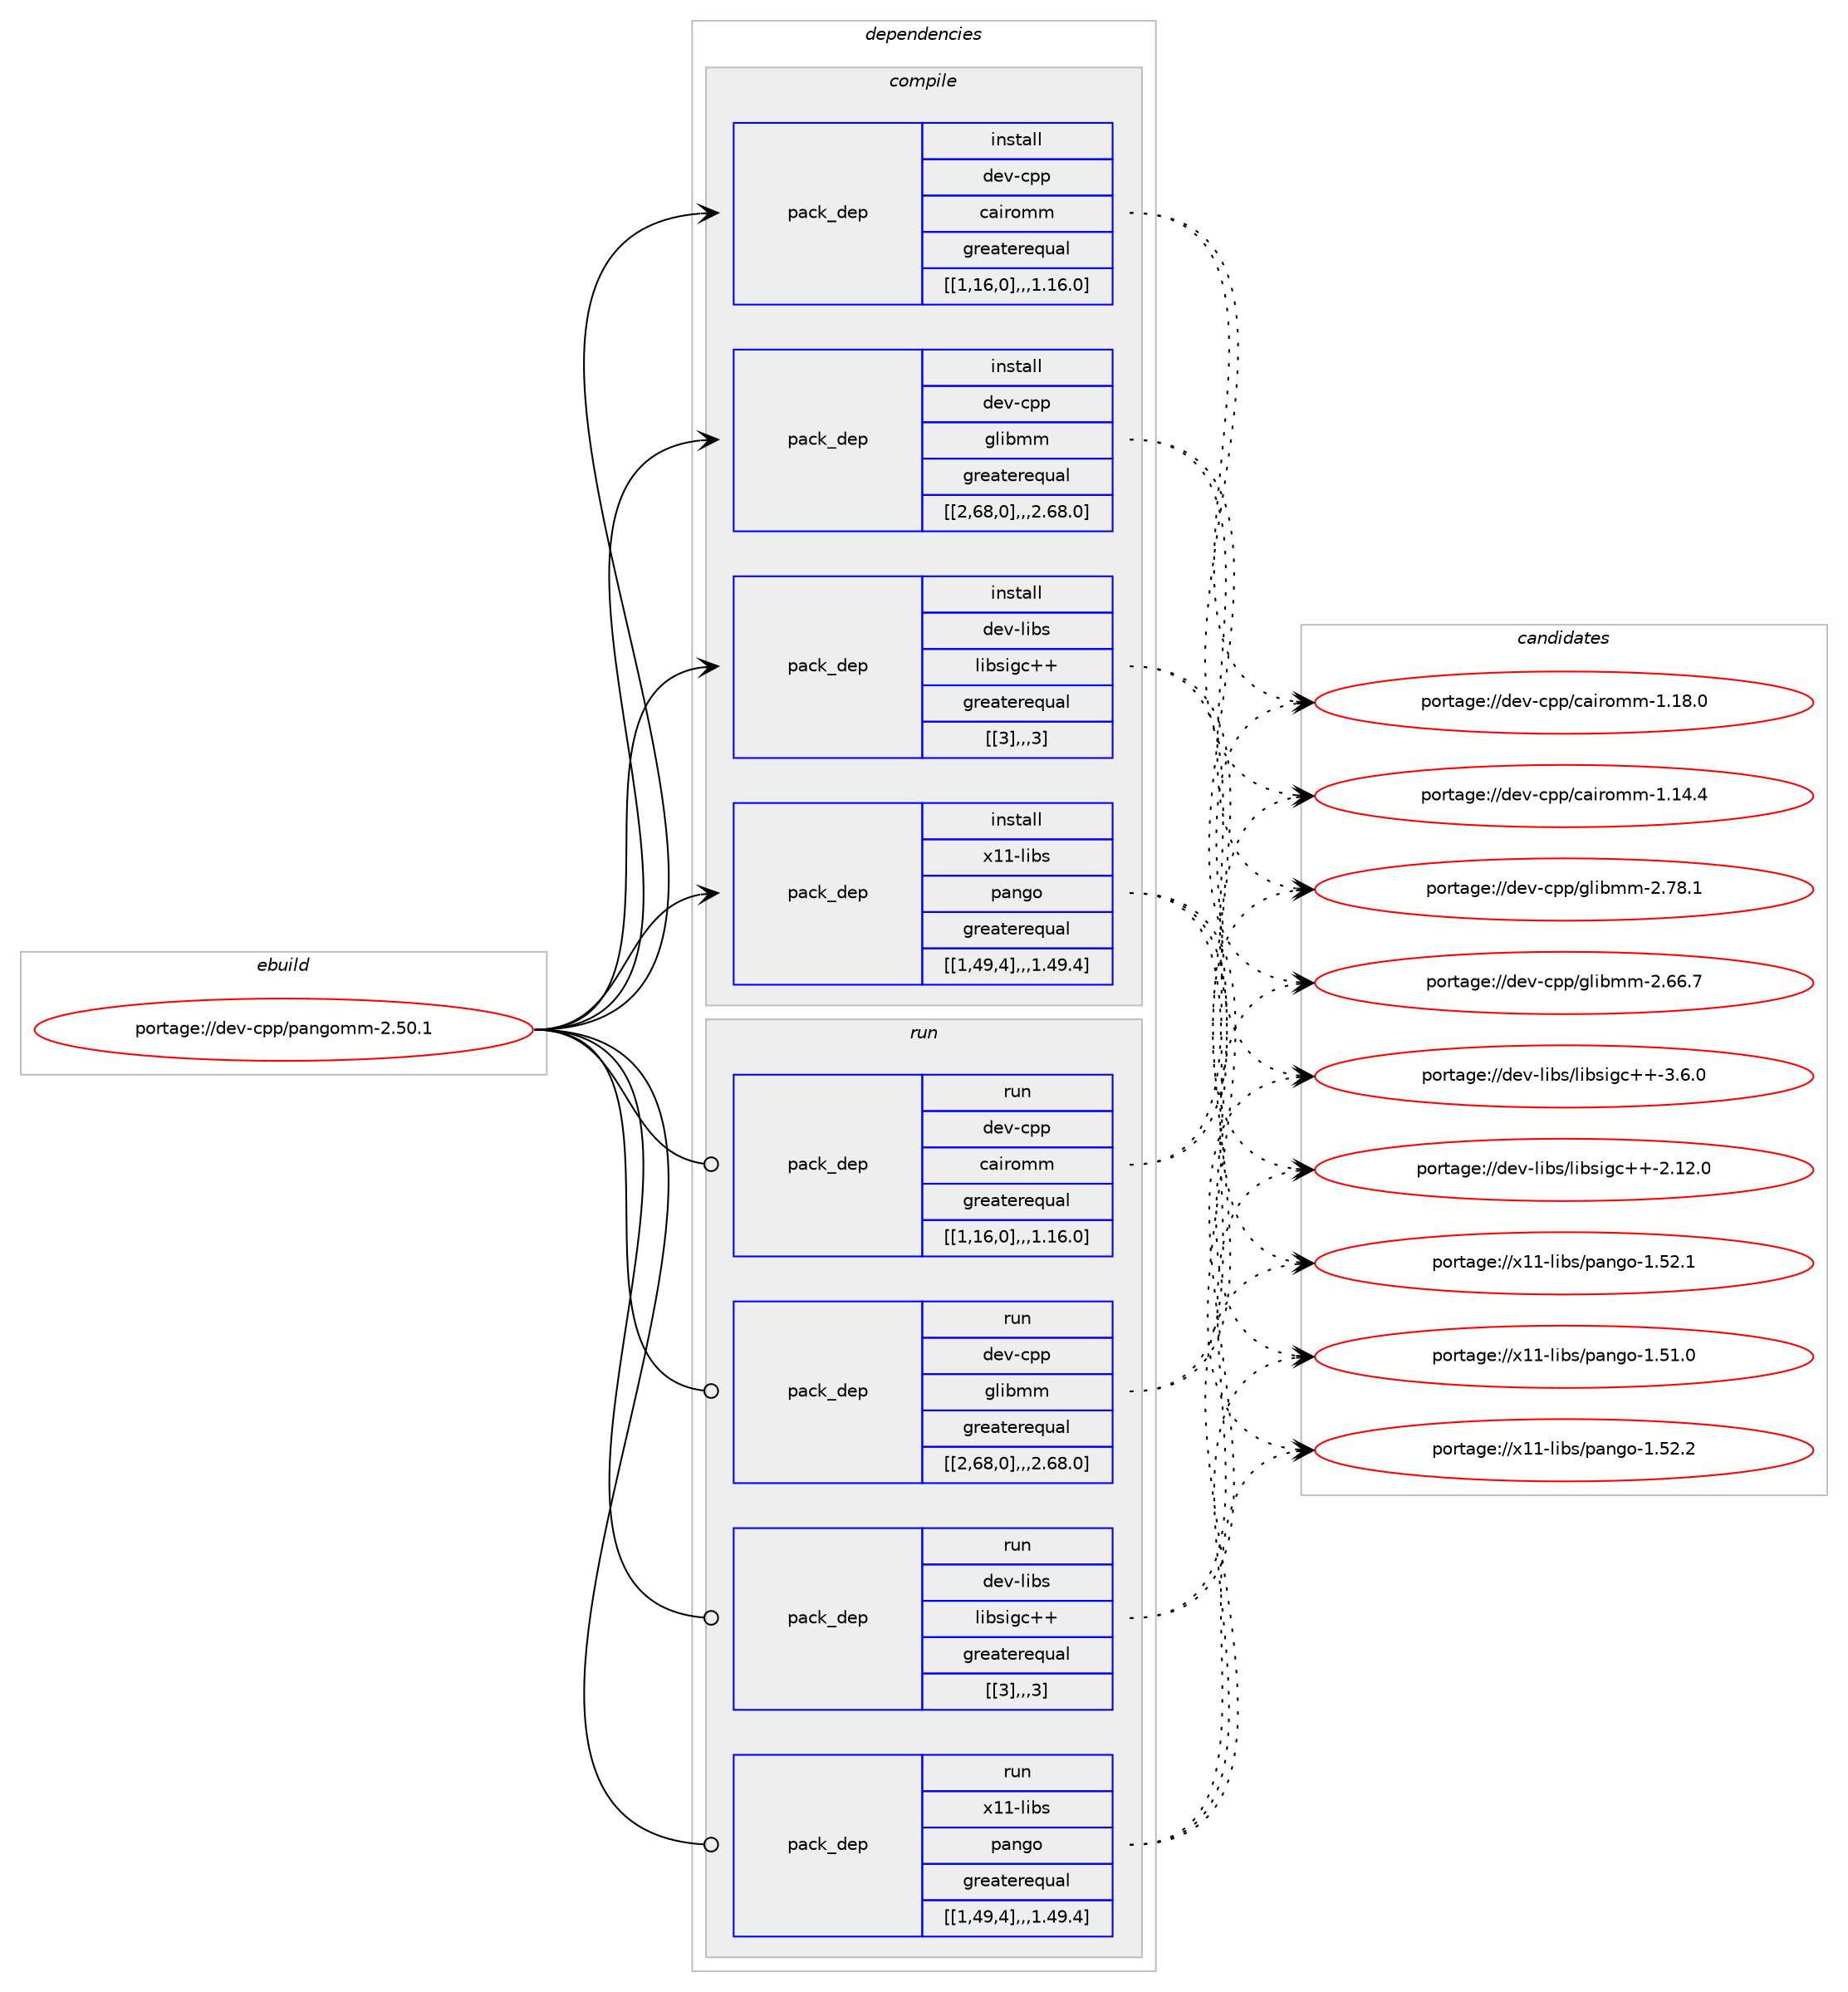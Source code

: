 digraph prolog {

# *************
# Graph options
# *************

newrank=true;
concentrate=true;
compound=true;
graph [rankdir=LR,fontname=Helvetica,fontsize=10,ranksep=1.5];#, ranksep=2.5, nodesep=0.2];
edge  [arrowhead=vee];
node  [fontname=Helvetica,fontsize=10];

# **********
# The ebuild
# **********

subgraph cluster_leftcol {
color=gray;
label=<<i>ebuild</i>>;
id [label="portage://dev-cpp/pangomm-2.50.1", color=red, width=4, href="../dev-cpp/pangomm-2.50.1.svg"];
}

# ****************
# The dependencies
# ****************

subgraph cluster_midcol {
color=gray;
label=<<i>dependencies</i>>;
subgraph cluster_compile {
fillcolor="#eeeeee";
style=filled;
label=<<i>compile</i>>;
subgraph pack46973 {
dependency65176 [label=<<TABLE BORDER="0" CELLBORDER="1" CELLSPACING="0" CELLPADDING="4" WIDTH="220"><TR><TD ROWSPAN="6" CELLPADDING="30">pack_dep</TD></TR><TR><TD WIDTH="110">install</TD></TR><TR><TD>dev-cpp</TD></TR><TR><TD>cairomm</TD></TR><TR><TD>greaterequal</TD></TR><TR><TD>[[1,16,0],,,1.16.0]</TD></TR></TABLE>>, shape=none, color=blue];
}
id:e -> dependency65176:w [weight=20,style="solid",arrowhead="vee"];
subgraph pack46974 {
dependency65177 [label=<<TABLE BORDER="0" CELLBORDER="1" CELLSPACING="0" CELLPADDING="4" WIDTH="220"><TR><TD ROWSPAN="6" CELLPADDING="30">pack_dep</TD></TR><TR><TD WIDTH="110">install</TD></TR><TR><TD>dev-cpp</TD></TR><TR><TD>glibmm</TD></TR><TR><TD>greaterequal</TD></TR><TR><TD>[[2,68,0],,,2.68.0]</TD></TR></TABLE>>, shape=none, color=blue];
}
id:e -> dependency65177:w [weight=20,style="solid",arrowhead="vee"];
subgraph pack46975 {
dependency65178 [label=<<TABLE BORDER="0" CELLBORDER="1" CELLSPACING="0" CELLPADDING="4" WIDTH="220"><TR><TD ROWSPAN="6" CELLPADDING="30">pack_dep</TD></TR><TR><TD WIDTH="110">install</TD></TR><TR><TD>dev-libs</TD></TR><TR><TD>libsigc++</TD></TR><TR><TD>greaterequal</TD></TR><TR><TD>[[3],,,3]</TD></TR></TABLE>>, shape=none, color=blue];
}
id:e -> dependency65178:w [weight=20,style="solid",arrowhead="vee"];
subgraph pack46976 {
dependency65179 [label=<<TABLE BORDER="0" CELLBORDER="1" CELLSPACING="0" CELLPADDING="4" WIDTH="220"><TR><TD ROWSPAN="6" CELLPADDING="30">pack_dep</TD></TR><TR><TD WIDTH="110">install</TD></TR><TR><TD>x11-libs</TD></TR><TR><TD>pango</TD></TR><TR><TD>greaterequal</TD></TR><TR><TD>[[1,49,4],,,1.49.4]</TD></TR></TABLE>>, shape=none, color=blue];
}
id:e -> dependency65179:w [weight=20,style="solid",arrowhead="vee"];
}
subgraph cluster_compileandrun {
fillcolor="#eeeeee";
style=filled;
label=<<i>compile and run</i>>;
}
subgraph cluster_run {
fillcolor="#eeeeee";
style=filled;
label=<<i>run</i>>;
subgraph pack46977 {
dependency65180 [label=<<TABLE BORDER="0" CELLBORDER="1" CELLSPACING="0" CELLPADDING="4" WIDTH="220"><TR><TD ROWSPAN="6" CELLPADDING="30">pack_dep</TD></TR><TR><TD WIDTH="110">run</TD></TR><TR><TD>dev-cpp</TD></TR><TR><TD>cairomm</TD></TR><TR><TD>greaterequal</TD></TR><TR><TD>[[1,16,0],,,1.16.0]</TD></TR></TABLE>>, shape=none, color=blue];
}
id:e -> dependency65180:w [weight=20,style="solid",arrowhead="odot"];
subgraph pack46978 {
dependency65181 [label=<<TABLE BORDER="0" CELLBORDER="1" CELLSPACING="0" CELLPADDING="4" WIDTH="220"><TR><TD ROWSPAN="6" CELLPADDING="30">pack_dep</TD></TR><TR><TD WIDTH="110">run</TD></TR><TR><TD>dev-cpp</TD></TR><TR><TD>glibmm</TD></TR><TR><TD>greaterequal</TD></TR><TR><TD>[[2,68,0],,,2.68.0]</TD></TR></TABLE>>, shape=none, color=blue];
}
id:e -> dependency65181:w [weight=20,style="solid",arrowhead="odot"];
subgraph pack46979 {
dependency65182 [label=<<TABLE BORDER="0" CELLBORDER="1" CELLSPACING="0" CELLPADDING="4" WIDTH="220"><TR><TD ROWSPAN="6" CELLPADDING="30">pack_dep</TD></TR><TR><TD WIDTH="110">run</TD></TR><TR><TD>dev-libs</TD></TR><TR><TD>libsigc++</TD></TR><TR><TD>greaterequal</TD></TR><TR><TD>[[3],,,3]</TD></TR></TABLE>>, shape=none, color=blue];
}
id:e -> dependency65182:w [weight=20,style="solid",arrowhead="odot"];
subgraph pack46980 {
dependency65183 [label=<<TABLE BORDER="0" CELLBORDER="1" CELLSPACING="0" CELLPADDING="4" WIDTH="220"><TR><TD ROWSPAN="6" CELLPADDING="30">pack_dep</TD></TR><TR><TD WIDTH="110">run</TD></TR><TR><TD>x11-libs</TD></TR><TR><TD>pango</TD></TR><TR><TD>greaterequal</TD></TR><TR><TD>[[1,49,4],,,1.49.4]</TD></TR></TABLE>>, shape=none, color=blue];
}
id:e -> dependency65183:w [weight=20,style="solid",arrowhead="odot"];
}
}

# **************
# The candidates
# **************

subgraph cluster_choices {
rank=same;
color=gray;
label=<<i>candidates</i>>;

subgraph choice46973 {
color=black;
nodesep=1;
choice100101118459911211247999710511411110910945494649564648 [label="portage://dev-cpp/cairomm-1.18.0", color=red, width=4,href="../dev-cpp/cairomm-1.18.0.svg"];
choice100101118459911211247999710511411110910945494649524652 [label="portage://dev-cpp/cairomm-1.14.4", color=red, width=4,href="../dev-cpp/cairomm-1.14.4.svg"];
dependency65176:e -> choice100101118459911211247999710511411110910945494649564648:w [style=dotted,weight="100"];
dependency65176:e -> choice100101118459911211247999710511411110910945494649524652:w [style=dotted,weight="100"];
}
subgraph choice46974 {
color=black;
nodesep=1;
choice1001011184599112112471031081059810910945504655564649 [label="portage://dev-cpp/glibmm-2.78.1", color=red, width=4,href="../dev-cpp/glibmm-2.78.1.svg"];
choice1001011184599112112471031081059810910945504654544655 [label="portage://dev-cpp/glibmm-2.66.7", color=red, width=4,href="../dev-cpp/glibmm-2.66.7.svg"];
dependency65177:e -> choice1001011184599112112471031081059810910945504655564649:w [style=dotted,weight="100"];
dependency65177:e -> choice1001011184599112112471031081059810910945504654544655:w [style=dotted,weight="100"];
}
subgraph choice46975 {
color=black;
nodesep=1;
choice10010111845108105981154710810598115105103994343455146544648 [label="portage://dev-libs/libsigc++-3.6.0", color=red, width=4,href="../dev-libs/libsigc++-3.6.0.svg"];
choice1001011184510810598115471081059811510510399434345504649504648 [label="portage://dev-libs/libsigc++-2.12.0", color=red, width=4,href="../dev-libs/libsigc++-2.12.0.svg"];
dependency65178:e -> choice10010111845108105981154710810598115105103994343455146544648:w [style=dotted,weight="100"];
dependency65178:e -> choice1001011184510810598115471081059811510510399434345504649504648:w [style=dotted,weight="100"];
}
subgraph choice46976 {
color=black;
nodesep=1;
choice12049494510810598115471129711010311145494653504650 [label="portage://x11-libs/pango-1.52.2", color=red, width=4,href="../x11-libs/pango-1.52.2.svg"];
choice12049494510810598115471129711010311145494653504649 [label="portage://x11-libs/pango-1.52.1", color=red, width=4,href="../x11-libs/pango-1.52.1.svg"];
choice12049494510810598115471129711010311145494653494648 [label="portage://x11-libs/pango-1.51.0", color=red, width=4,href="../x11-libs/pango-1.51.0.svg"];
dependency65179:e -> choice12049494510810598115471129711010311145494653504650:w [style=dotted,weight="100"];
dependency65179:e -> choice12049494510810598115471129711010311145494653504649:w [style=dotted,weight="100"];
dependency65179:e -> choice12049494510810598115471129711010311145494653494648:w [style=dotted,weight="100"];
}
subgraph choice46977 {
color=black;
nodesep=1;
choice100101118459911211247999710511411110910945494649564648 [label="portage://dev-cpp/cairomm-1.18.0", color=red, width=4,href="../dev-cpp/cairomm-1.18.0.svg"];
choice100101118459911211247999710511411110910945494649524652 [label="portage://dev-cpp/cairomm-1.14.4", color=red, width=4,href="../dev-cpp/cairomm-1.14.4.svg"];
dependency65180:e -> choice100101118459911211247999710511411110910945494649564648:w [style=dotted,weight="100"];
dependency65180:e -> choice100101118459911211247999710511411110910945494649524652:w [style=dotted,weight="100"];
}
subgraph choice46978 {
color=black;
nodesep=1;
choice1001011184599112112471031081059810910945504655564649 [label="portage://dev-cpp/glibmm-2.78.1", color=red, width=4,href="../dev-cpp/glibmm-2.78.1.svg"];
choice1001011184599112112471031081059810910945504654544655 [label="portage://dev-cpp/glibmm-2.66.7", color=red, width=4,href="../dev-cpp/glibmm-2.66.7.svg"];
dependency65181:e -> choice1001011184599112112471031081059810910945504655564649:w [style=dotted,weight="100"];
dependency65181:e -> choice1001011184599112112471031081059810910945504654544655:w [style=dotted,weight="100"];
}
subgraph choice46979 {
color=black;
nodesep=1;
choice10010111845108105981154710810598115105103994343455146544648 [label="portage://dev-libs/libsigc++-3.6.0", color=red, width=4,href="../dev-libs/libsigc++-3.6.0.svg"];
choice1001011184510810598115471081059811510510399434345504649504648 [label="portage://dev-libs/libsigc++-2.12.0", color=red, width=4,href="../dev-libs/libsigc++-2.12.0.svg"];
dependency65182:e -> choice10010111845108105981154710810598115105103994343455146544648:w [style=dotted,weight="100"];
dependency65182:e -> choice1001011184510810598115471081059811510510399434345504649504648:w [style=dotted,weight="100"];
}
subgraph choice46980 {
color=black;
nodesep=1;
choice12049494510810598115471129711010311145494653504650 [label="portage://x11-libs/pango-1.52.2", color=red, width=4,href="../x11-libs/pango-1.52.2.svg"];
choice12049494510810598115471129711010311145494653504649 [label="portage://x11-libs/pango-1.52.1", color=red, width=4,href="../x11-libs/pango-1.52.1.svg"];
choice12049494510810598115471129711010311145494653494648 [label="portage://x11-libs/pango-1.51.0", color=red, width=4,href="../x11-libs/pango-1.51.0.svg"];
dependency65183:e -> choice12049494510810598115471129711010311145494653504650:w [style=dotted,weight="100"];
dependency65183:e -> choice12049494510810598115471129711010311145494653504649:w [style=dotted,weight="100"];
dependency65183:e -> choice12049494510810598115471129711010311145494653494648:w [style=dotted,weight="100"];
}
}

}
